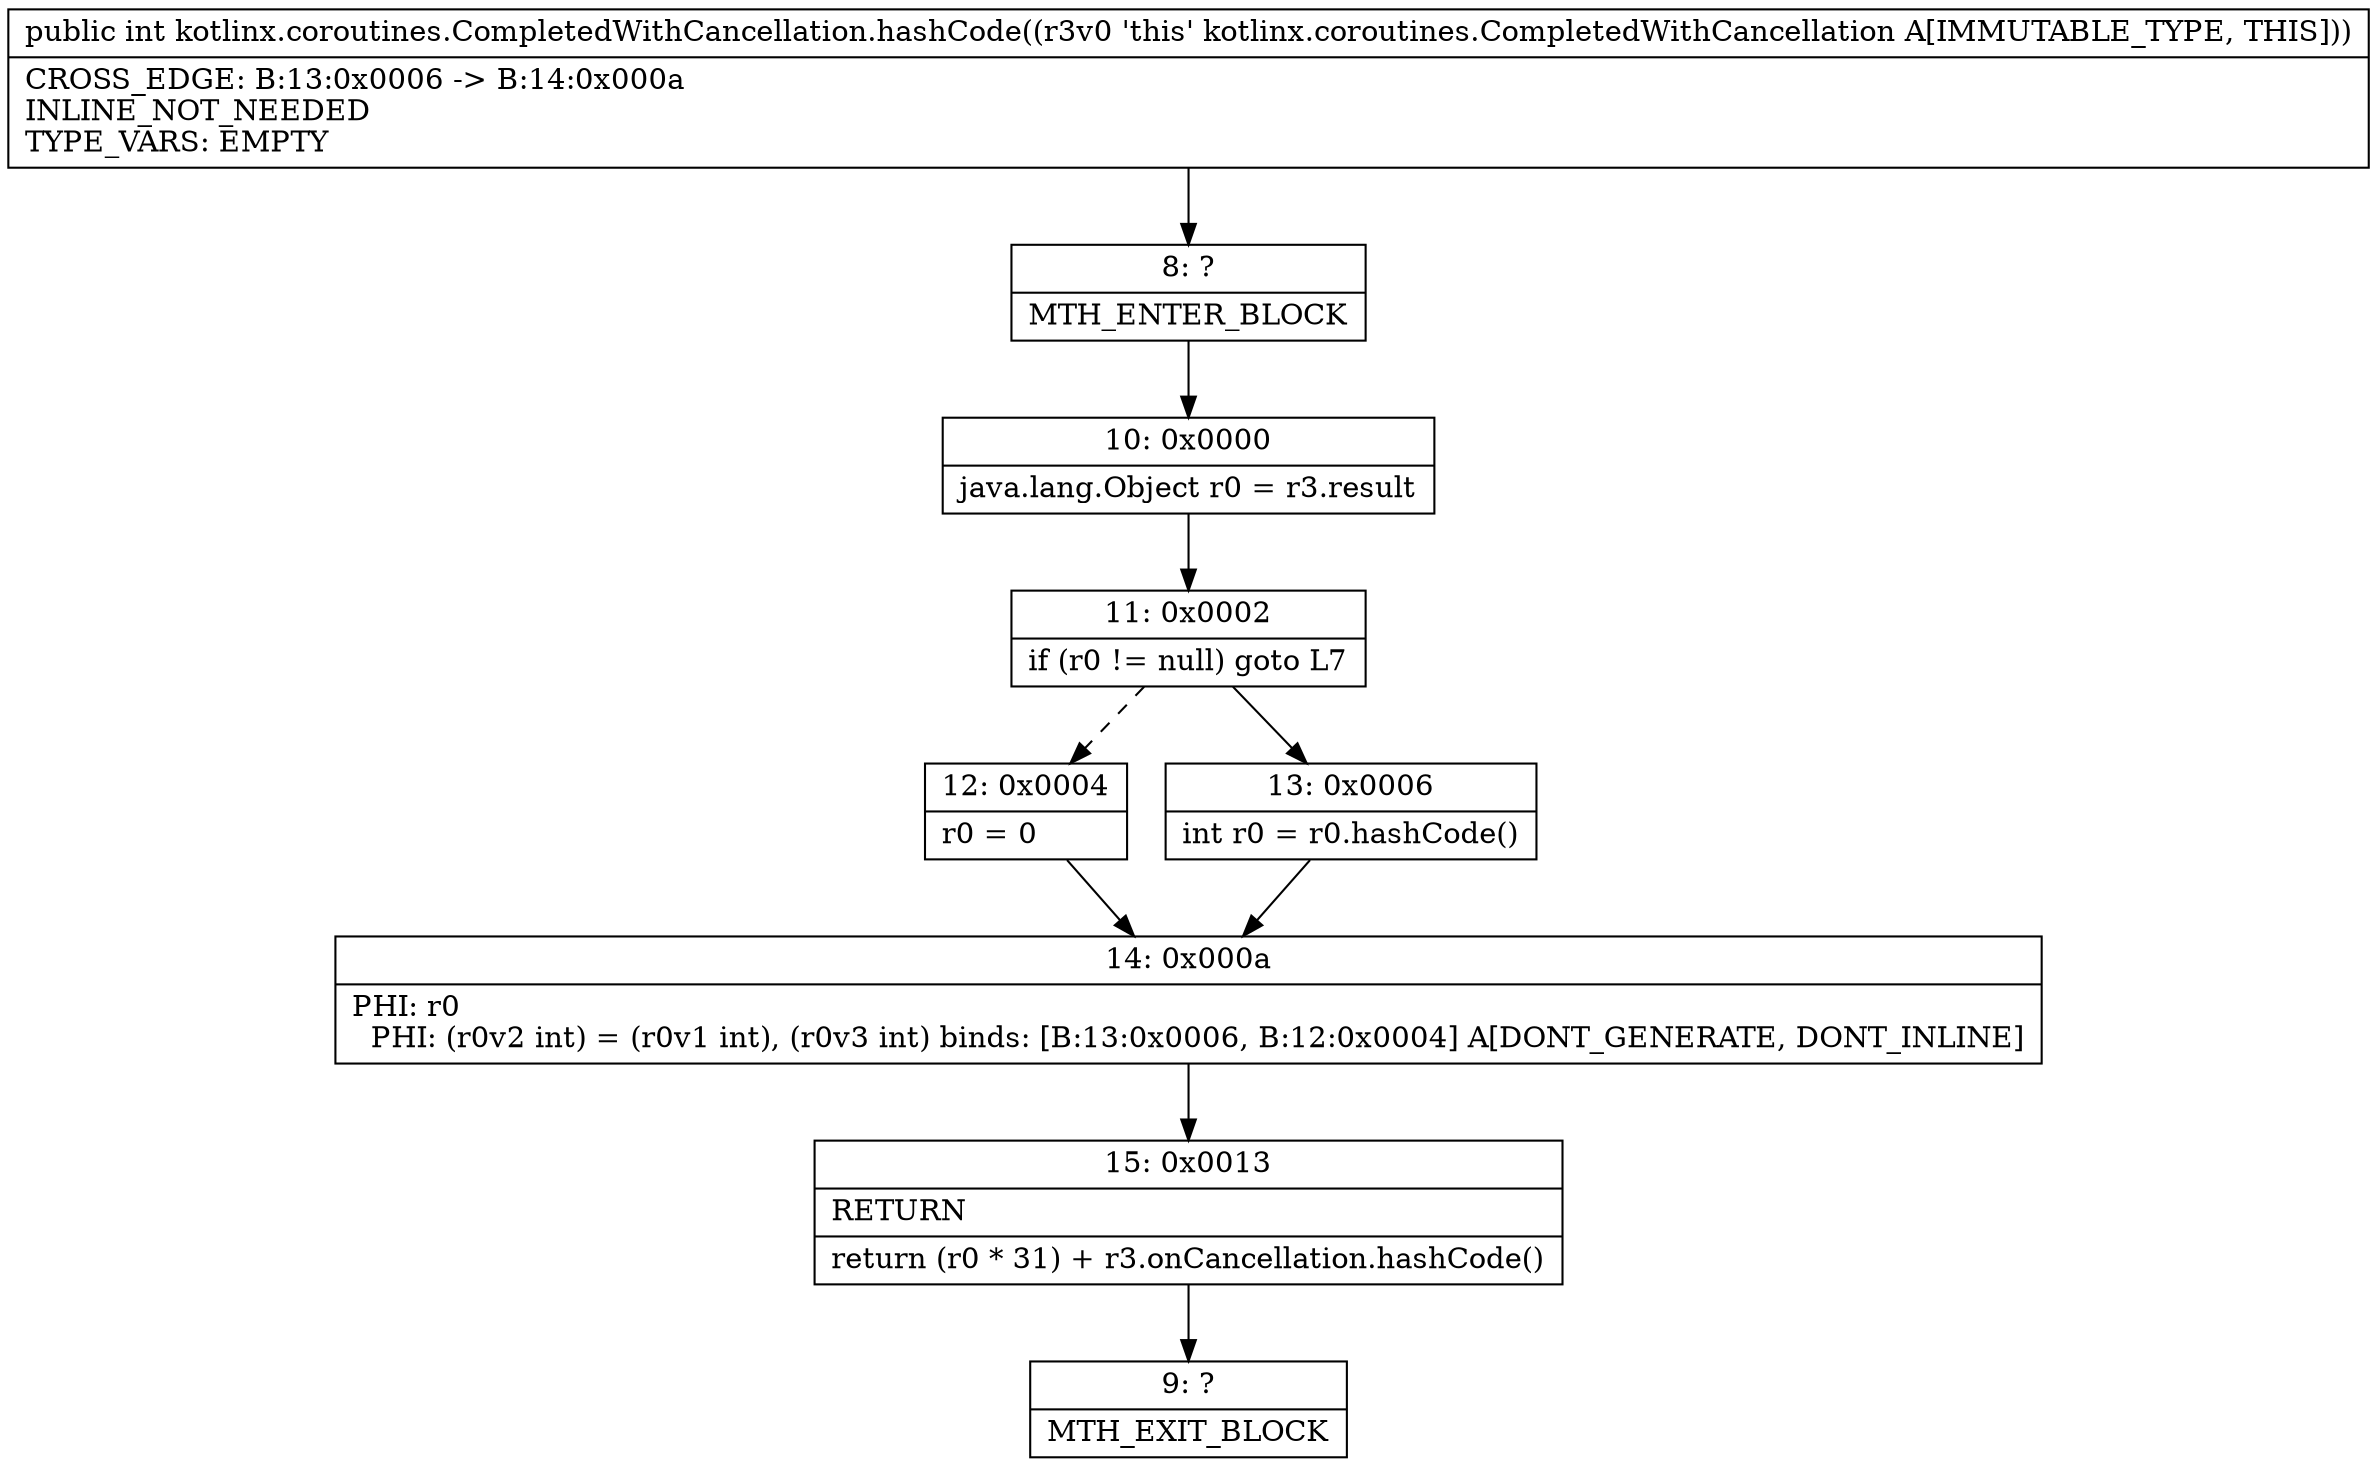 digraph "CFG forkotlinx.coroutines.CompletedWithCancellation.hashCode()I" {
Node_8 [shape=record,label="{8\:\ ?|MTH_ENTER_BLOCK\l}"];
Node_10 [shape=record,label="{10\:\ 0x0000|java.lang.Object r0 = r3.result\l}"];
Node_11 [shape=record,label="{11\:\ 0x0002|if (r0 != null) goto L7\l}"];
Node_12 [shape=record,label="{12\:\ 0x0004|r0 = 0\l}"];
Node_14 [shape=record,label="{14\:\ 0x000a|PHI: r0 \l  PHI: (r0v2 int) = (r0v1 int), (r0v3 int) binds: [B:13:0x0006, B:12:0x0004] A[DONT_GENERATE, DONT_INLINE]\l}"];
Node_15 [shape=record,label="{15\:\ 0x0013|RETURN\l|return (r0 * 31) + r3.onCancellation.hashCode()\l}"];
Node_9 [shape=record,label="{9\:\ ?|MTH_EXIT_BLOCK\l}"];
Node_13 [shape=record,label="{13\:\ 0x0006|int r0 = r0.hashCode()\l}"];
MethodNode[shape=record,label="{public int kotlinx.coroutines.CompletedWithCancellation.hashCode((r3v0 'this' kotlinx.coroutines.CompletedWithCancellation A[IMMUTABLE_TYPE, THIS]))  | CROSS_EDGE: B:13:0x0006 \-\> B:14:0x000a\lINLINE_NOT_NEEDED\lTYPE_VARS: EMPTY\l}"];
MethodNode -> Node_8;Node_8 -> Node_10;
Node_10 -> Node_11;
Node_11 -> Node_12[style=dashed];
Node_11 -> Node_13;
Node_12 -> Node_14;
Node_14 -> Node_15;
Node_15 -> Node_9;
Node_13 -> Node_14;
}

